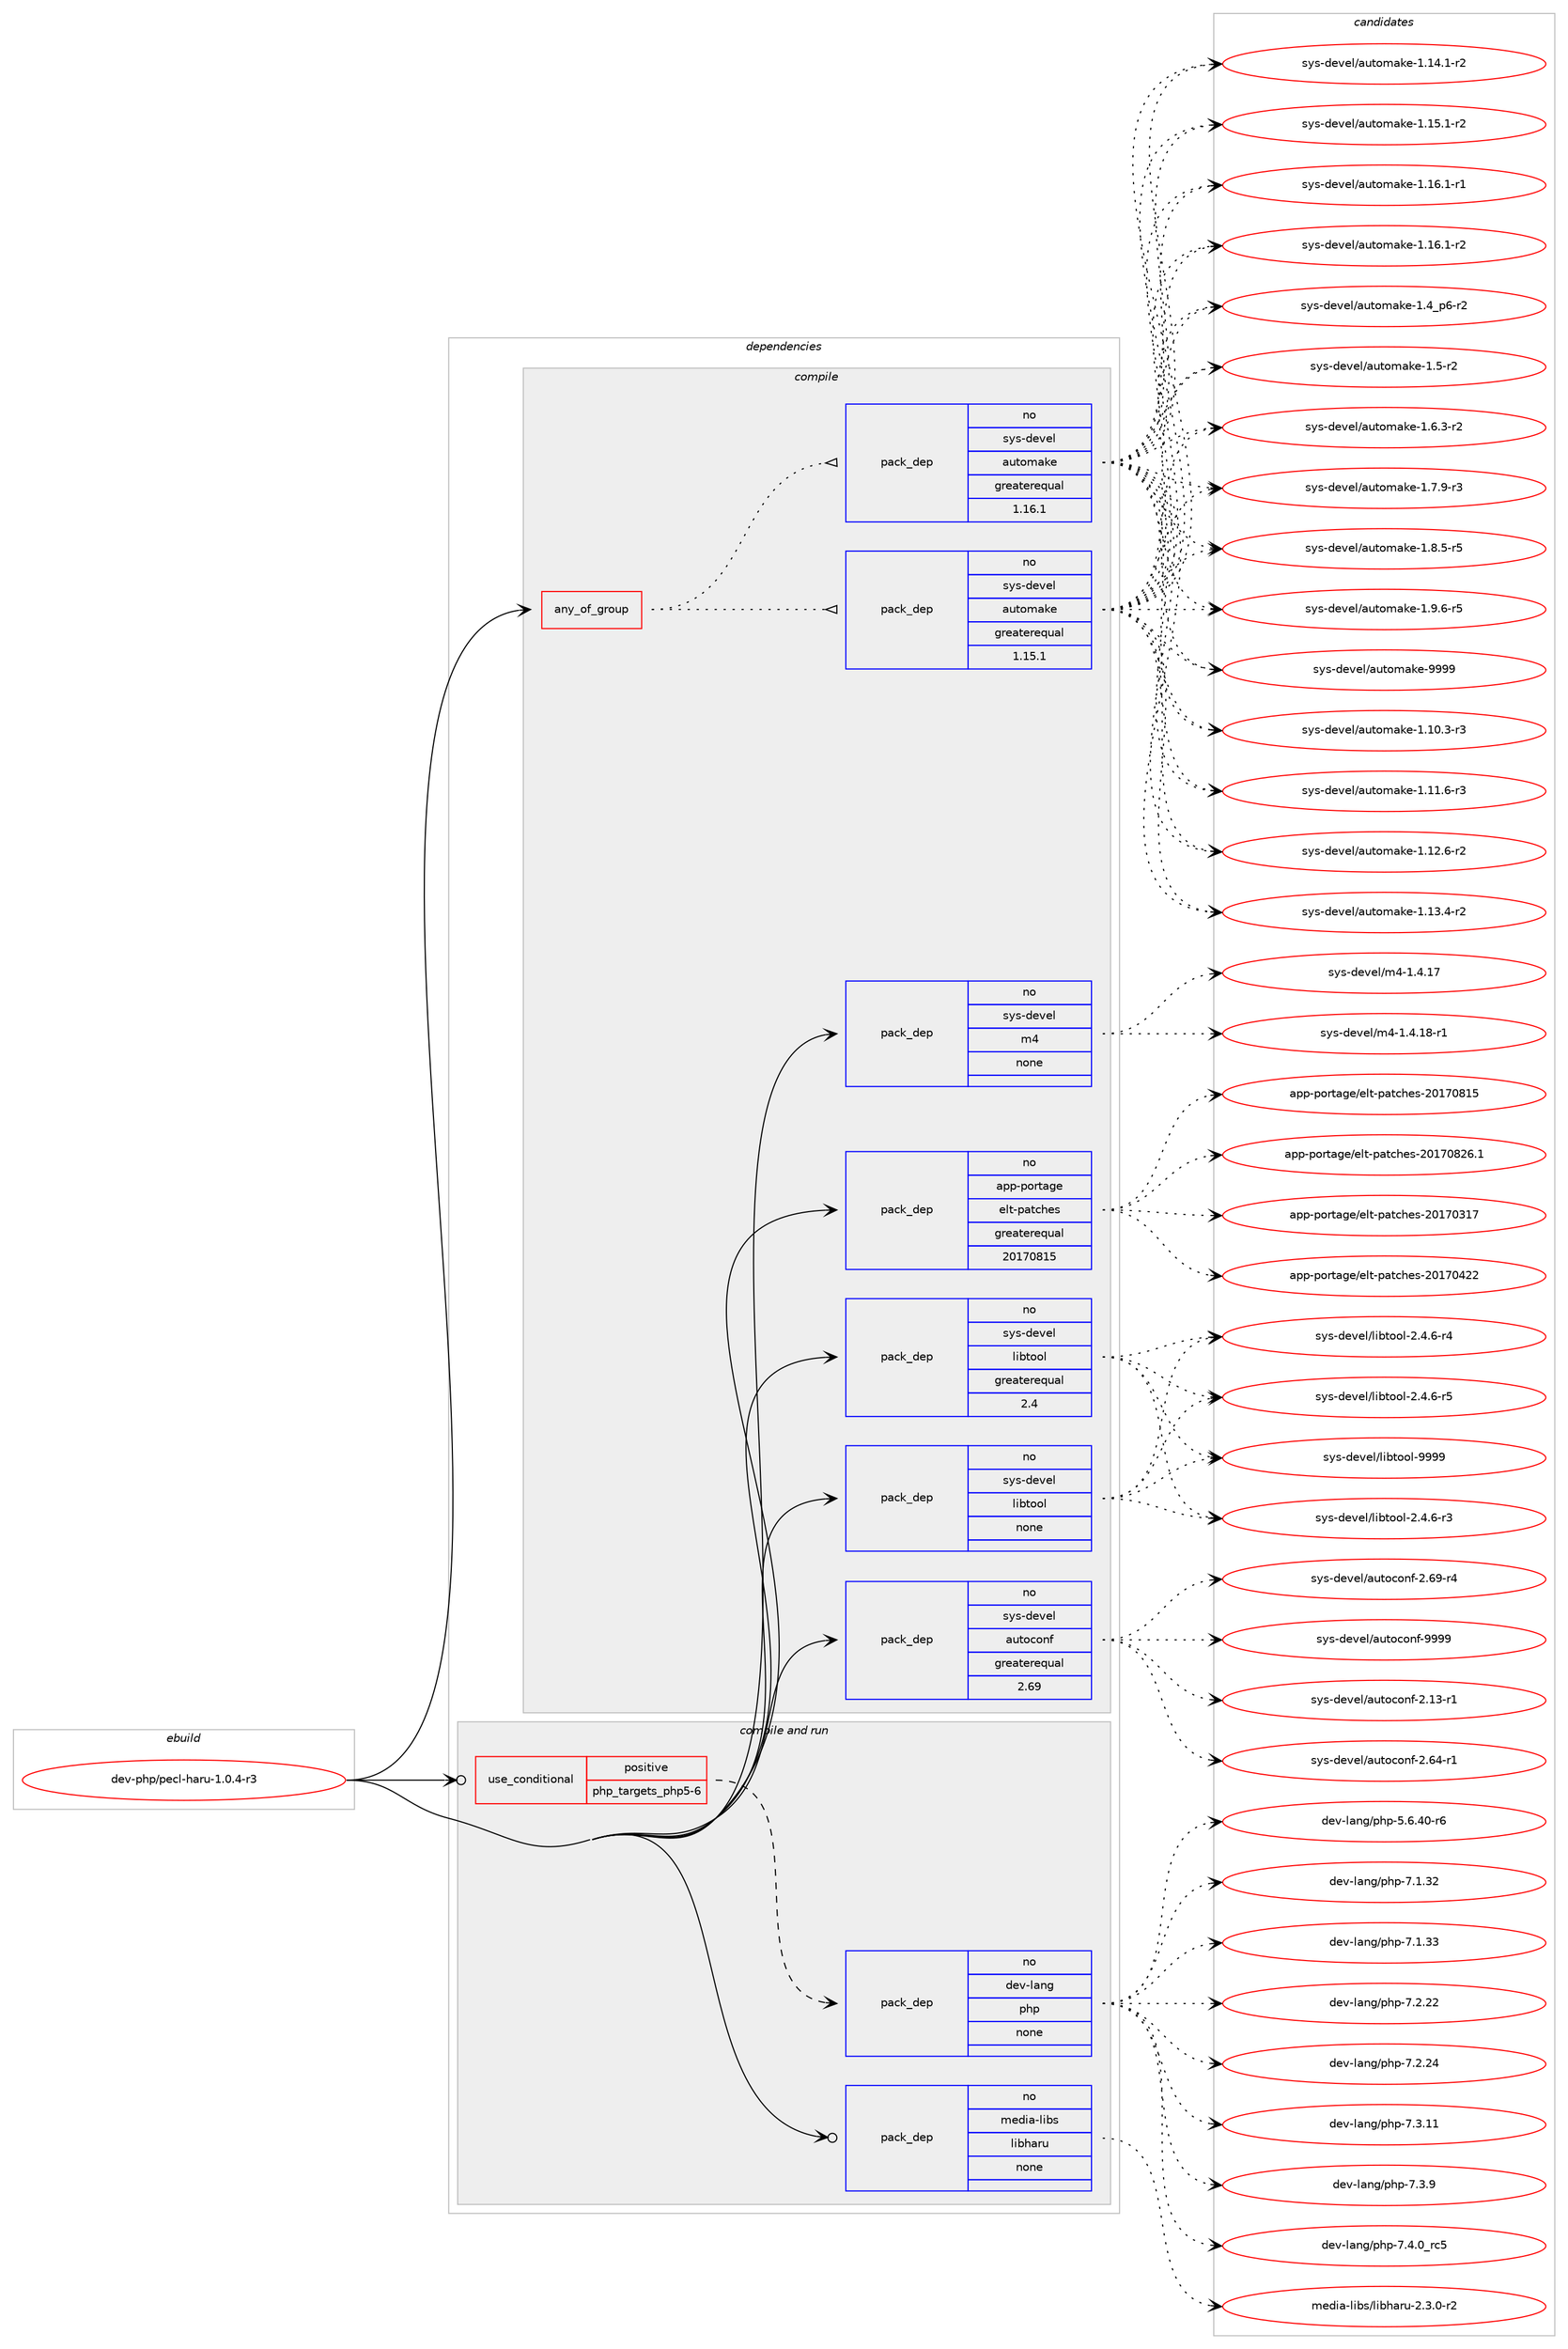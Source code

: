 digraph prolog {

# *************
# Graph options
# *************

newrank=true;
concentrate=true;
compound=true;
graph [rankdir=LR,fontname=Helvetica,fontsize=10,ranksep=1.5];#, ranksep=2.5, nodesep=0.2];
edge  [arrowhead=vee];
node  [fontname=Helvetica,fontsize=10];

# **********
# The ebuild
# **********

subgraph cluster_leftcol {
color=gray;
rank=same;
label=<<i>ebuild</i>>;
id [label="dev-php/pecl-haru-1.0.4-r3", color=red, width=4, href="../dev-php/pecl-haru-1.0.4-r3.svg"];
}

# ****************
# The dependencies
# ****************

subgraph cluster_midcol {
color=gray;
label=<<i>dependencies</i>>;
subgraph cluster_compile {
fillcolor="#eeeeee";
style=filled;
label=<<i>compile</i>>;
subgraph any11326 {
dependency589937 [label=<<TABLE BORDER="0" CELLBORDER="1" CELLSPACING="0" CELLPADDING="4"><TR><TD CELLPADDING="10">any_of_group</TD></TR></TABLE>>, shape=none, color=red];subgraph pack443373 {
dependency589938 [label=<<TABLE BORDER="0" CELLBORDER="1" CELLSPACING="0" CELLPADDING="4" WIDTH="220"><TR><TD ROWSPAN="6" CELLPADDING="30">pack_dep</TD></TR><TR><TD WIDTH="110">no</TD></TR><TR><TD>sys-devel</TD></TR><TR><TD>automake</TD></TR><TR><TD>greaterequal</TD></TR><TR><TD>1.16.1</TD></TR></TABLE>>, shape=none, color=blue];
}
dependency589937:e -> dependency589938:w [weight=20,style="dotted",arrowhead="oinv"];
subgraph pack443374 {
dependency589939 [label=<<TABLE BORDER="0" CELLBORDER="1" CELLSPACING="0" CELLPADDING="4" WIDTH="220"><TR><TD ROWSPAN="6" CELLPADDING="30">pack_dep</TD></TR><TR><TD WIDTH="110">no</TD></TR><TR><TD>sys-devel</TD></TR><TR><TD>automake</TD></TR><TR><TD>greaterequal</TD></TR><TR><TD>1.15.1</TD></TR></TABLE>>, shape=none, color=blue];
}
dependency589937:e -> dependency589939:w [weight=20,style="dotted",arrowhead="oinv"];
}
id:e -> dependency589937:w [weight=20,style="solid",arrowhead="vee"];
subgraph pack443375 {
dependency589940 [label=<<TABLE BORDER="0" CELLBORDER="1" CELLSPACING="0" CELLPADDING="4" WIDTH="220"><TR><TD ROWSPAN="6" CELLPADDING="30">pack_dep</TD></TR><TR><TD WIDTH="110">no</TD></TR><TR><TD>app-portage</TD></TR><TR><TD>elt-patches</TD></TR><TR><TD>greaterequal</TD></TR><TR><TD>20170815</TD></TR></TABLE>>, shape=none, color=blue];
}
id:e -> dependency589940:w [weight=20,style="solid",arrowhead="vee"];
subgraph pack443376 {
dependency589941 [label=<<TABLE BORDER="0" CELLBORDER="1" CELLSPACING="0" CELLPADDING="4" WIDTH="220"><TR><TD ROWSPAN="6" CELLPADDING="30">pack_dep</TD></TR><TR><TD WIDTH="110">no</TD></TR><TR><TD>sys-devel</TD></TR><TR><TD>autoconf</TD></TR><TR><TD>greaterequal</TD></TR><TR><TD>2.69</TD></TR></TABLE>>, shape=none, color=blue];
}
id:e -> dependency589941:w [weight=20,style="solid",arrowhead="vee"];
subgraph pack443377 {
dependency589942 [label=<<TABLE BORDER="0" CELLBORDER="1" CELLSPACING="0" CELLPADDING="4" WIDTH="220"><TR><TD ROWSPAN="6" CELLPADDING="30">pack_dep</TD></TR><TR><TD WIDTH="110">no</TD></TR><TR><TD>sys-devel</TD></TR><TR><TD>libtool</TD></TR><TR><TD>greaterequal</TD></TR><TR><TD>2.4</TD></TR></TABLE>>, shape=none, color=blue];
}
id:e -> dependency589942:w [weight=20,style="solid",arrowhead="vee"];
subgraph pack443378 {
dependency589943 [label=<<TABLE BORDER="0" CELLBORDER="1" CELLSPACING="0" CELLPADDING="4" WIDTH="220"><TR><TD ROWSPAN="6" CELLPADDING="30">pack_dep</TD></TR><TR><TD WIDTH="110">no</TD></TR><TR><TD>sys-devel</TD></TR><TR><TD>libtool</TD></TR><TR><TD>none</TD></TR><TR><TD></TD></TR></TABLE>>, shape=none, color=blue];
}
id:e -> dependency589943:w [weight=20,style="solid",arrowhead="vee"];
subgraph pack443379 {
dependency589944 [label=<<TABLE BORDER="0" CELLBORDER="1" CELLSPACING="0" CELLPADDING="4" WIDTH="220"><TR><TD ROWSPAN="6" CELLPADDING="30">pack_dep</TD></TR><TR><TD WIDTH="110">no</TD></TR><TR><TD>sys-devel</TD></TR><TR><TD>m4</TD></TR><TR><TD>none</TD></TR><TR><TD></TD></TR></TABLE>>, shape=none, color=blue];
}
id:e -> dependency589944:w [weight=20,style="solid",arrowhead="vee"];
}
subgraph cluster_compileandrun {
fillcolor="#eeeeee";
style=filled;
label=<<i>compile and run</i>>;
subgraph cond134873 {
dependency589945 [label=<<TABLE BORDER="0" CELLBORDER="1" CELLSPACING="0" CELLPADDING="4"><TR><TD ROWSPAN="3" CELLPADDING="10">use_conditional</TD></TR><TR><TD>positive</TD></TR><TR><TD>php_targets_php5-6</TD></TR></TABLE>>, shape=none, color=red];
subgraph pack443380 {
dependency589946 [label=<<TABLE BORDER="0" CELLBORDER="1" CELLSPACING="0" CELLPADDING="4" WIDTH="220"><TR><TD ROWSPAN="6" CELLPADDING="30">pack_dep</TD></TR><TR><TD WIDTH="110">no</TD></TR><TR><TD>dev-lang</TD></TR><TR><TD>php</TD></TR><TR><TD>none</TD></TR><TR><TD></TD></TR></TABLE>>, shape=none, color=blue];
}
dependency589945:e -> dependency589946:w [weight=20,style="dashed",arrowhead="vee"];
}
id:e -> dependency589945:w [weight=20,style="solid",arrowhead="odotvee"];
subgraph pack443381 {
dependency589947 [label=<<TABLE BORDER="0" CELLBORDER="1" CELLSPACING="0" CELLPADDING="4" WIDTH="220"><TR><TD ROWSPAN="6" CELLPADDING="30">pack_dep</TD></TR><TR><TD WIDTH="110">no</TD></TR><TR><TD>media-libs</TD></TR><TR><TD>libharu</TD></TR><TR><TD>none</TD></TR><TR><TD></TD></TR></TABLE>>, shape=none, color=blue];
}
id:e -> dependency589947:w [weight=20,style="solid",arrowhead="odotvee"];
}
subgraph cluster_run {
fillcolor="#eeeeee";
style=filled;
label=<<i>run</i>>;
}
}

# **************
# The candidates
# **************

subgraph cluster_choices {
rank=same;
color=gray;
label=<<i>candidates</i>>;

subgraph choice443373 {
color=black;
nodesep=1;
choice11512111545100101118101108479711711611110997107101454946494846514511451 [label="sys-devel/automake-1.10.3-r3", color=red, width=4,href="../sys-devel/automake-1.10.3-r3.svg"];
choice11512111545100101118101108479711711611110997107101454946494946544511451 [label="sys-devel/automake-1.11.6-r3", color=red, width=4,href="../sys-devel/automake-1.11.6-r3.svg"];
choice11512111545100101118101108479711711611110997107101454946495046544511450 [label="sys-devel/automake-1.12.6-r2", color=red, width=4,href="../sys-devel/automake-1.12.6-r2.svg"];
choice11512111545100101118101108479711711611110997107101454946495146524511450 [label="sys-devel/automake-1.13.4-r2", color=red, width=4,href="../sys-devel/automake-1.13.4-r2.svg"];
choice11512111545100101118101108479711711611110997107101454946495246494511450 [label="sys-devel/automake-1.14.1-r2", color=red, width=4,href="../sys-devel/automake-1.14.1-r2.svg"];
choice11512111545100101118101108479711711611110997107101454946495346494511450 [label="sys-devel/automake-1.15.1-r2", color=red, width=4,href="../sys-devel/automake-1.15.1-r2.svg"];
choice11512111545100101118101108479711711611110997107101454946495446494511449 [label="sys-devel/automake-1.16.1-r1", color=red, width=4,href="../sys-devel/automake-1.16.1-r1.svg"];
choice11512111545100101118101108479711711611110997107101454946495446494511450 [label="sys-devel/automake-1.16.1-r2", color=red, width=4,href="../sys-devel/automake-1.16.1-r2.svg"];
choice115121115451001011181011084797117116111109971071014549465295112544511450 [label="sys-devel/automake-1.4_p6-r2", color=red, width=4,href="../sys-devel/automake-1.4_p6-r2.svg"];
choice11512111545100101118101108479711711611110997107101454946534511450 [label="sys-devel/automake-1.5-r2", color=red, width=4,href="../sys-devel/automake-1.5-r2.svg"];
choice115121115451001011181011084797117116111109971071014549465446514511450 [label="sys-devel/automake-1.6.3-r2", color=red, width=4,href="../sys-devel/automake-1.6.3-r2.svg"];
choice115121115451001011181011084797117116111109971071014549465546574511451 [label="sys-devel/automake-1.7.9-r3", color=red, width=4,href="../sys-devel/automake-1.7.9-r3.svg"];
choice115121115451001011181011084797117116111109971071014549465646534511453 [label="sys-devel/automake-1.8.5-r5", color=red, width=4,href="../sys-devel/automake-1.8.5-r5.svg"];
choice115121115451001011181011084797117116111109971071014549465746544511453 [label="sys-devel/automake-1.9.6-r5", color=red, width=4,href="../sys-devel/automake-1.9.6-r5.svg"];
choice115121115451001011181011084797117116111109971071014557575757 [label="sys-devel/automake-9999", color=red, width=4,href="../sys-devel/automake-9999.svg"];
dependency589938:e -> choice11512111545100101118101108479711711611110997107101454946494846514511451:w [style=dotted,weight="100"];
dependency589938:e -> choice11512111545100101118101108479711711611110997107101454946494946544511451:w [style=dotted,weight="100"];
dependency589938:e -> choice11512111545100101118101108479711711611110997107101454946495046544511450:w [style=dotted,weight="100"];
dependency589938:e -> choice11512111545100101118101108479711711611110997107101454946495146524511450:w [style=dotted,weight="100"];
dependency589938:e -> choice11512111545100101118101108479711711611110997107101454946495246494511450:w [style=dotted,weight="100"];
dependency589938:e -> choice11512111545100101118101108479711711611110997107101454946495346494511450:w [style=dotted,weight="100"];
dependency589938:e -> choice11512111545100101118101108479711711611110997107101454946495446494511449:w [style=dotted,weight="100"];
dependency589938:e -> choice11512111545100101118101108479711711611110997107101454946495446494511450:w [style=dotted,weight="100"];
dependency589938:e -> choice115121115451001011181011084797117116111109971071014549465295112544511450:w [style=dotted,weight="100"];
dependency589938:e -> choice11512111545100101118101108479711711611110997107101454946534511450:w [style=dotted,weight="100"];
dependency589938:e -> choice115121115451001011181011084797117116111109971071014549465446514511450:w [style=dotted,weight="100"];
dependency589938:e -> choice115121115451001011181011084797117116111109971071014549465546574511451:w [style=dotted,weight="100"];
dependency589938:e -> choice115121115451001011181011084797117116111109971071014549465646534511453:w [style=dotted,weight="100"];
dependency589938:e -> choice115121115451001011181011084797117116111109971071014549465746544511453:w [style=dotted,weight="100"];
dependency589938:e -> choice115121115451001011181011084797117116111109971071014557575757:w [style=dotted,weight="100"];
}
subgraph choice443374 {
color=black;
nodesep=1;
choice11512111545100101118101108479711711611110997107101454946494846514511451 [label="sys-devel/automake-1.10.3-r3", color=red, width=4,href="../sys-devel/automake-1.10.3-r3.svg"];
choice11512111545100101118101108479711711611110997107101454946494946544511451 [label="sys-devel/automake-1.11.6-r3", color=red, width=4,href="../sys-devel/automake-1.11.6-r3.svg"];
choice11512111545100101118101108479711711611110997107101454946495046544511450 [label="sys-devel/automake-1.12.6-r2", color=red, width=4,href="../sys-devel/automake-1.12.6-r2.svg"];
choice11512111545100101118101108479711711611110997107101454946495146524511450 [label="sys-devel/automake-1.13.4-r2", color=red, width=4,href="../sys-devel/automake-1.13.4-r2.svg"];
choice11512111545100101118101108479711711611110997107101454946495246494511450 [label="sys-devel/automake-1.14.1-r2", color=red, width=4,href="../sys-devel/automake-1.14.1-r2.svg"];
choice11512111545100101118101108479711711611110997107101454946495346494511450 [label="sys-devel/automake-1.15.1-r2", color=red, width=4,href="../sys-devel/automake-1.15.1-r2.svg"];
choice11512111545100101118101108479711711611110997107101454946495446494511449 [label="sys-devel/automake-1.16.1-r1", color=red, width=4,href="../sys-devel/automake-1.16.1-r1.svg"];
choice11512111545100101118101108479711711611110997107101454946495446494511450 [label="sys-devel/automake-1.16.1-r2", color=red, width=4,href="../sys-devel/automake-1.16.1-r2.svg"];
choice115121115451001011181011084797117116111109971071014549465295112544511450 [label="sys-devel/automake-1.4_p6-r2", color=red, width=4,href="../sys-devel/automake-1.4_p6-r2.svg"];
choice11512111545100101118101108479711711611110997107101454946534511450 [label="sys-devel/automake-1.5-r2", color=red, width=4,href="../sys-devel/automake-1.5-r2.svg"];
choice115121115451001011181011084797117116111109971071014549465446514511450 [label="sys-devel/automake-1.6.3-r2", color=red, width=4,href="../sys-devel/automake-1.6.3-r2.svg"];
choice115121115451001011181011084797117116111109971071014549465546574511451 [label="sys-devel/automake-1.7.9-r3", color=red, width=4,href="../sys-devel/automake-1.7.9-r3.svg"];
choice115121115451001011181011084797117116111109971071014549465646534511453 [label="sys-devel/automake-1.8.5-r5", color=red, width=4,href="../sys-devel/automake-1.8.5-r5.svg"];
choice115121115451001011181011084797117116111109971071014549465746544511453 [label="sys-devel/automake-1.9.6-r5", color=red, width=4,href="../sys-devel/automake-1.9.6-r5.svg"];
choice115121115451001011181011084797117116111109971071014557575757 [label="sys-devel/automake-9999", color=red, width=4,href="../sys-devel/automake-9999.svg"];
dependency589939:e -> choice11512111545100101118101108479711711611110997107101454946494846514511451:w [style=dotted,weight="100"];
dependency589939:e -> choice11512111545100101118101108479711711611110997107101454946494946544511451:w [style=dotted,weight="100"];
dependency589939:e -> choice11512111545100101118101108479711711611110997107101454946495046544511450:w [style=dotted,weight="100"];
dependency589939:e -> choice11512111545100101118101108479711711611110997107101454946495146524511450:w [style=dotted,weight="100"];
dependency589939:e -> choice11512111545100101118101108479711711611110997107101454946495246494511450:w [style=dotted,weight="100"];
dependency589939:e -> choice11512111545100101118101108479711711611110997107101454946495346494511450:w [style=dotted,weight="100"];
dependency589939:e -> choice11512111545100101118101108479711711611110997107101454946495446494511449:w [style=dotted,weight="100"];
dependency589939:e -> choice11512111545100101118101108479711711611110997107101454946495446494511450:w [style=dotted,weight="100"];
dependency589939:e -> choice115121115451001011181011084797117116111109971071014549465295112544511450:w [style=dotted,weight="100"];
dependency589939:e -> choice11512111545100101118101108479711711611110997107101454946534511450:w [style=dotted,weight="100"];
dependency589939:e -> choice115121115451001011181011084797117116111109971071014549465446514511450:w [style=dotted,weight="100"];
dependency589939:e -> choice115121115451001011181011084797117116111109971071014549465546574511451:w [style=dotted,weight="100"];
dependency589939:e -> choice115121115451001011181011084797117116111109971071014549465646534511453:w [style=dotted,weight="100"];
dependency589939:e -> choice115121115451001011181011084797117116111109971071014549465746544511453:w [style=dotted,weight="100"];
dependency589939:e -> choice115121115451001011181011084797117116111109971071014557575757:w [style=dotted,weight="100"];
}
subgraph choice443375 {
color=black;
nodesep=1;
choice97112112451121111141169710310147101108116451129711699104101115455048495548514955 [label="app-portage/elt-patches-20170317", color=red, width=4,href="../app-portage/elt-patches-20170317.svg"];
choice97112112451121111141169710310147101108116451129711699104101115455048495548525050 [label="app-portage/elt-patches-20170422", color=red, width=4,href="../app-portage/elt-patches-20170422.svg"];
choice97112112451121111141169710310147101108116451129711699104101115455048495548564953 [label="app-portage/elt-patches-20170815", color=red, width=4,href="../app-portage/elt-patches-20170815.svg"];
choice971121124511211111411697103101471011081164511297116991041011154550484955485650544649 [label="app-portage/elt-patches-20170826.1", color=red, width=4,href="../app-portage/elt-patches-20170826.1.svg"];
dependency589940:e -> choice97112112451121111141169710310147101108116451129711699104101115455048495548514955:w [style=dotted,weight="100"];
dependency589940:e -> choice97112112451121111141169710310147101108116451129711699104101115455048495548525050:w [style=dotted,weight="100"];
dependency589940:e -> choice97112112451121111141169710310147101108116451129711699104101115455048495548564953:w [style=dotted,weight="100"];
dependency589940:e -> choice971121124511211111411697103101471011081164511297116991041011154550484955485650544649:w [style=dotted,weight="100"];
}
subgraph choice443376 {
color=black;
nodesep=1;
choice1151211154510010111810110847971171161119911111010245504649514511449 [label="sys-devel/autoconf-2.13-r1", color=red, width=4,href="../sys-devel/autoconf-2.13-r1.svg"];
choice1151211154510010111810110847971171161119911111010245504654524511449 [label="sys-devel/autoconf-2.64-r1", color=red, width=4,href="../sys-devel/autoconf-2.64-r1.svg"];
choice1151211154510010111810110847971171161119911111010245504654574511452 [label="sys-devel/autoconf-2.69-r4", color=red, width=4,href="../sys-devel/autoconf-2.69-r4.svg"];
choice115121115451001011181011084797117116111991111101024557575757 [label="sys-devel/autoconf-9999", color=red, width=4,href="../sys-devel/autoconf-9999.svg"];
dependency589941:e -> choice1151211154510010111810110847971171161119911111010245504649514511449:w [style=dotted,weight="100"];
dependency589941:e -> choice1151211154510010111810110847971171161119911111010245504654524511449:w [style=dotted,weight="100"];
dependency589941:e -> choice1151211154510010111810110847971171161119911111010245504654574511452:w [style=dotted,weight="100"];
dependency589941:e -> choice115121115451001011181011084797117116111991111101024557575757:w [style=dotted,weight="100"];
}
subgraph choice443377 {
color=black;
nodesep=1;
choice1151211154510010111810110847108105981161111111084550465246544511451 [label="sys-devel/libtool-2.4.6-r3", color=red, width=4,href="../sys-devel/libtool-2.4.6-r3.svg"];
choice1151211154510010111810110847108105981161111111084550465246544511452 [label="sys-devel/libtool-2.4.6-r4", color=red, width=4,href="../sys-devel/libtool-2.4.6-r4.svg"];
choice1151211154510010111810110847108105981161111111084550465246544511453 [label="sys-devel/libtool-2.4.6-r5", color=red, width=4,href="../sys-devel/libtool-2.4.6-r5.svg"];
choice1151211154510010111810110847108105981161111111084557575757 [label="sys-devel/libtool-9999", color=red, width=4,href="../sys-devel/libtool-9999.svg"];
dependency589942:e -> choice1151211154510010111810110847108105981161111111084550465246544511451:w [style=dotted,weight="100"];
dependency589942:e -> choice1151211154510010111810110847108105981161111111084550465246544511452:w [style=dotted,weight="100"];
dependency589942:e -> choice1151211154510010111810110847108105981161111111084550465246544511453:w [style=dotted,weight="100"];
dependency589942:e -> choice1151211154510010111810110847108105981161111111084557575757:w [style=dotted,weight="100"];
}
subgraph choice443378 {
color=black;
nodesep=1;
choice1151211154510010111810110847108105981161111111084550465246544511451 [label="sys-devel/libtool-2.4.6-r3", color=red, width=4,href="../sys-devel/libtool-2.4.6-r3.svg"];
choice1151211154510010111810110847108105981161111111084550465246544511452 [label="sys-devel/libtool-2.4.6-r4", color=red, width=4,href="../sys-devel/libtool-2.4.6-r4.svg"];
choice1151211154510010111810110847108105981161111111084550465246544511453 [label="sys-devel/libtool-2.4.6-r5", color=red, width=4,href="../sys-devel/libtool-2.4.6-r5.svg"];
choice1151211154510010111810110847108105981161111111084557575757 [label="sys-devel/libtool-9999", color=red, width=4,href="../sys-devel/libtool-9999.svg"];
dependency589943:e -> choice1151211154510010111810110847108105981161111111084550465246544511451:w [style=dotted,weight="100"];
dependency589943:e -> choice1151211154510010111810110847108105981161111111084550465246544511452:w [style=dotted,weight="100"];
dependency589943:e -> choice1151211154510010111810110847108105981161111111084550465246544511453:w [style=dotted,weight="100"];
dependency589943:e -> choice1151211154510010111810110847108105981161111111084557575757:w [style=dotted,weight="100"];
}
subgraph choice443379 {
color=black;
nodesep=1;
choice11512111545100101118101108471095245494652464955 [label="sys-devel/m4-1.4.17", color=red, width=4,href="../sys-devel/m4-1.4.17.svg"];
choice115121115451001011181011084710952454946524649564511449 [label="sys-devel/m4-1.4.18-r1", color=red, width=4,href="../sys-devel/m4-1.4.18-r1.svg"];
dependency589944:e -> choice11512111545100101118101108471095245494652464955:w [style=dotted,weight="100"];
dependency589944:e -> choice115121115451001011181011084710952454946524649564511449:w [style=dotted,weight="100"];
}
subgraph choice443380 {
color=black;
nodesep=1;
choice100101118451089711010347112104112455346544652484511454 [label="dev-lang/php-5.6.40-r6", color=red, width=4,href="../dev-lang/php-5.6.40-r6.svg"];
choice10010111845108971101034711210411245554649465150 [label="dev-lang/php-7.1.32", color=red, width=4,href="../dev-lang/php-7.1.32.svg"];
choice10010111845108971101034711210411245554649465151 [label="dev-lang/php-7.1.33", color=red, width=4,href="../dev-lang/php-7.1.33.svg"];
choice10010111845108971101034711210411245554650465050 [label="dev-lang/php-7.2.22", color=red, width=4,href="../dev-lang/php-7.2.22.svg"];
choice10010111845108971101034711210411245554650465052 [label="dev-lang/php-7.2.24", color=red, width=4,href="../dev-lang/php-7.2.24.svg"];
choice10010111845108971101034711210411245554651464949 [label="dev-lang/php-7.3.11", color=red, width=4,href="../dev-lang/php-7.3.11.svg"];
choice100101118451089711010347112104112455546514657 [label="dev-lang/php-7.3.9", color=red, width=4,href="../dev-lang/php-7.3.9.svg"];
choice100101118451089711010347112104112455546524648951149953 [label="dev-lang/php-7.4.0_rc5", color=red, width=4,href="../dev-lang/php-7.4.0_rc5.svg"];
dependency589946:e -> choice100101118451089711010347112104112455346544652484511454:w [style=dotted,weight="100"];
dependency589946:e -> choice10010111845108971101034711210411245554649465150:w [style=dotted,weight="100"];
dependency589946:e -> choice10010111845108971101034711210411245554649465151:w [style=dotted,weight="100"];
dependency589946:e -> choice10010111845108971101034711210411245554650465050:w [style=dotted,weight="100"];
dependency589946:e -> choice10010111845108971101034711210411245554650465052:w [style=dotted,weight="100"];
dependency589946:e -> choice10010111845108971101034711210411245554651464949:w [style=dotted,weight="100"];
dependency589946:e -> choice100101118451089711010347112104112455546514657:w [style=dotted,weight="100"];
dependency589946:e -> choice100101118451089711010347112104112455546524648951149953:w [style=dotted,weight="100"];
}
subgraph choice443381 {
color=black;
nodesep=1;
choice1091011001059745108105981154710810598104971141174550465146484511450 [label="media-libs/libharu-2.3.0-r2", color=red, width=4,href="../media-libs/libharu-2.3.0-r2.svg"];
dependency589947:e -> choice1091011001059745108105981154710810598104971141174550465146484511450:w [style=dotted,weight="100"];
}
}

}
